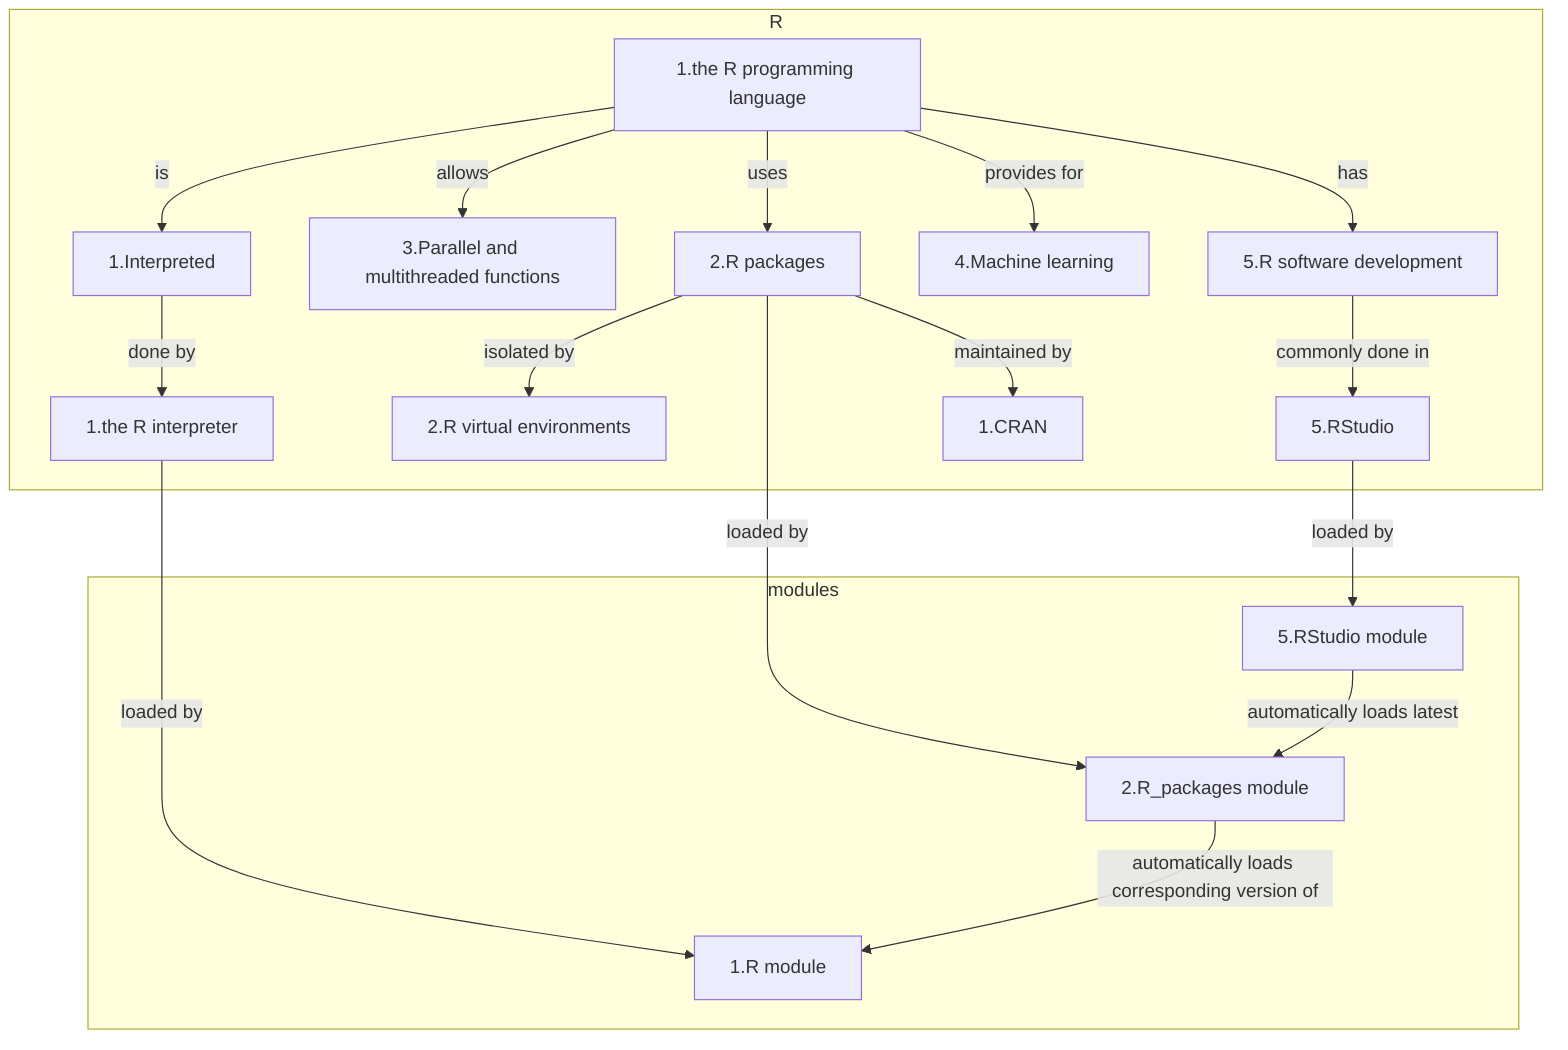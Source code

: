 flowchart TD

    subgraph r[R]
      r_interpreter[1.the R interpreter]
      r_packages[2.R packages]
      r_virtual_environments[2.R virtual environments]
      r_language[1.the R programming language]
      parallel_and_multithreaded_functions[3.Parallel and multithreaded functions]
      r_dev[5.R software development]
      rstudio[5.RStudio]
      ml[4.Machine learning]
      interpreted_language[1.Interpreted]
      cran[1.CRAN]
    end
    subgraph modules[modules]
      r_module[1.R module]
      r_packages_module[2.R_packages module]
      rstudio_module[5.RStudio module]
    end


    r_language --> |has| r_dev
    r_language --> |is| interpreted_language
    r_language --> |uses| r_packages
    interpreted_language --> |done by| r_interpreter
    r_packages --> |maintained by| cran
    r_packages --> |isolated by|r_virtual_environments
    r_language --> |allows| parallel_and_multithreaded_functions
    r_language --> |provides for| ml
    r_dev --> |commonly done in| rstudio

    r_interpreter --> |loaded by|r_module
    r_packages --> |loaded by|r_packages_module
    rstudio --> |loaded by|rstudio_module

    rstudio_module --> |automatically loads latest| r_packages_module
    r_packages_module --> |automatically loads corresponding version of| r_module